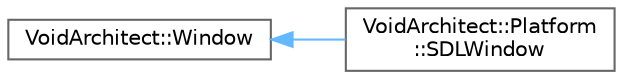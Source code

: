 digraph "Graphical Class Hierarchy"
{
 // LATEX_PDF_SIZE
  bgcolor="transparent";
  edge [fontname=Helvetica,fontsize=10,labelfontname=Helvetica,labelfontsize=10];
  node [fontname=Helvetica,fontsize=10,shape=box,height=0.2,width=0.4];
  rankdir="LR";
  Node0 [id="Node000000",label="VoidArchitect::Window",height=0.2,width=0.4,color="grey40", fillcolor="white", style="filled",URL="$class_void_architect_1_1_window.html",tooltip=" "];
  Node0 -> Node1 [id="edge44_Node000000_Node000001",dir="back",color="steelblue1",style="solid",tooltip=" "];
  Node1 [id="Node000001",label="VoidArchitect::Platform\l::SDLWindow",height=0.2,width=0.4,color="grey40", fillcolor="white", style="filled",URL="$class_void_architect_1_1_platform_1_1_s_d_l_window.html",tooltip=" "];
}
